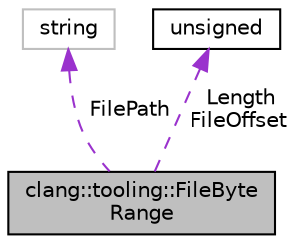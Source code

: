 digraph "clang::tooling::FileByteRange"
{
 // LATEX_PDF_SIZE
  bgcolor="transparent";
  edge [fontname="Helvetica",fontsize="10",labelfontname="Helvetica",labelfontsize="10"];
  node [fontname="Helvetica",fontsize="10",shape=record];
  Node1 [label="clang::tooling::FileByte\lRange",height=0.2,width=0.4,color="black", fillcolor="grey75", style="filled", fontcolor="black",tooltip="Represents a range within a specific source file."];
  Node2 -> Node1 [dir="back",color="darkorchid3",fontsize="10",style="dashed",label=" FilePath" ,fontname="Helvetica"];
  Node2 [label="string",height=0.2,width=0.4,color="grey75",tooltip=" "];
  Node3 -> Node1 [dir="back",color="darkorchid3",fontsize="10",style="dashed",label=" Length\nFileOffset" ,fontname="Helvetica"];
  Node3 [label="unsigned",height=0.2,width=0.4,color="black",URL="$classunsigned.html",tooltip=" "];
}

